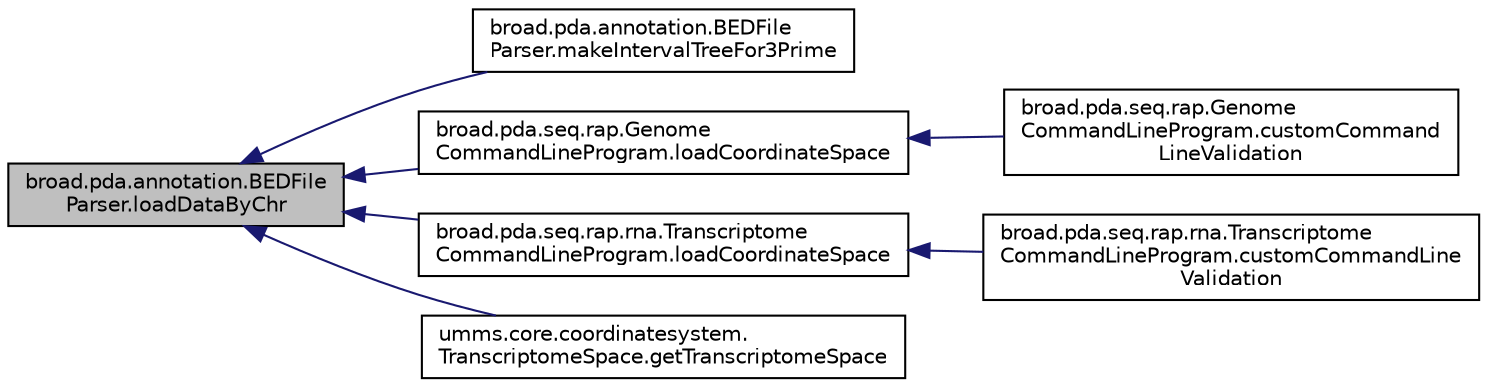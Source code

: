 digraph "broad.pda.annotation.BEDFileParser.loadDataByChr"
{
  edge [fontname="Helvetica",fontsize="10",labelfontname="Helvetica",labelfontsize="10"];
  node [fontname="Helvetica",fontsize="10",shape=record];
  rankdir="LR";
  Node1 [label="broad.pda.annotation.BEDFile\lParser.loadDataByChr",height=0.2,width=0.4,color="black", fillcolor="grey75", style="filled" fontcolor="black"];
  Node1 -> Node2 [dir="back",color="midnightblue",fontsize="10",style="solid"];
  Node2 [label="broad.pda.annotation.BEDFile\lParser.makeIntervalTreeFor3Prime",height=0.2,width=0.4,color="black", fillcolor="white", style="filled",URL="$classbroad_1_1pda_1_1annotation_1_1_b_e_d_file_parser.html#ac9a4b9c9231f57edaad2c6dc33107d0d"];
  Node1 -> Node3 [dir="back",color="midnightblue",fontsize="10",style="solid"];
  Node3 [label="broad.pda.seq.rap.Genome\lCommandLineProgram.loadCoordinateSpace",height=0.2,width=0.4,color="black", fillcolor="white", style="filled",URL="$classbroad_1_1pda_1_1seq_1_1rap_1_1_genome_command_line_program.html#ac0bfd8f95856e325eb0a82c8ef3a77b8"];
  Node3 -> Node4 [dir="back",color="midnightblue",fontsize="10",style="solid"];
  Node4 [label="broad.pda.seq.rap.Genome\lCommandLineProgram.customCommand\lLineValidation",height=0.2,width=0.4,color="black", fillcolor="white", style="filled",URL="$classbroad_1_1pda_1_1seq_1_1rap_1_1_genome_command_line_program.html#a10e8c8b90dd0a384d3140710e7341051"];
  Node1 -> Node5 [dir="back",color="midnightblue",fontsize="10",style="solid"];
  Node5 [label="broad.pda.seq.rap.rna.Transcriptome\lCommandLineProgram.loadCoordinateSpace",height=0.2,width=0.4,color="black", fillcolor="white", style="filled",URL="$classbroad_1_1pda_1_1seq_1_1rap_1_1rna_1_1_transcriptome_command_line_program.html#a0c12c75c14337ff04febf532a89d5856"];
  Node5 -> Node6 [dir="back",color="midnightblue",fontsize="10",style="solid"];
  Node6 [label="broad.pda.seq.rap.rna.Transcriptome\lCommandLineProgram.customCommandLine\lValidation",height=0.2,width=0.4,color="black", fillcolor="white", style="filled",URL="$classbroad_1_1pda_1_1seq_1_1rap_1_1rna_1_1_transcriptome_command_line_program.html#a835e3f71545e30ebe4e260f9ee846b1a"];
  Node1 -> Node7 [dir="back",color="midnightblue",fontsize="10",style="solid"];
  Node7 [label="umms.core.coordinatesystem.\lTranscriptomeSpace.getTranscriptomeSpace",height=0.2,width=0.4,color="black", fillcolor="white", style="filled",URL="$classumms_1_1core_1_1coordinatesystem_1_1_transcriptome_space.html#a009b95c213608b804918ed940e13ce2a"];
}
